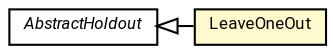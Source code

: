 #!/usr/local/bin/dot
#
# Class diagram 
# Generated by UMLGraph version R5_7_2-60-g0e99a6 (http://www.spinellis.gr/umlgraph/)
#

digraph G {
	graph [fontnames="svg"]
	edge [fontname="Roboto",fontsize=7,labelfontname="Roboto",labelfontsize=7,color="black"];
	node [fontname="Roboto",fontcolor="black",fontsize=8,shape=plaintext,margin=0,width=0,height=0];
	nodesep=0.15;
	ranksep=0.25;
	rankdir=LR;
	// de.lmu.ifi.dbs.elki.evaluation.classification.holdout.LeaveOneOut
	c6253710 [label=<<table title="de.lmu.ifi.dbs.elki.evaluation.classification.holdout.LeaveOneOut" border="0" cellborder="1" cellspacing="0" cellpadding="2" bgcolor="lemonChiffon" href="LeaveOneOut.html" target="_parent">
		<tr><td><table border="0" cellspacing="0" cellpadding="1">
		<tr><td align="center" balign="center"> <font face="Roboto">LeaveOneOut</font> </td></tr>
		</table></td></tr>
		</table>>, URL="LeaveOneOut.html"];
	// de.lmu.ifi.dbs.elki.evaluation.classification.holdout.AbstractHoldout
	c6253718 [label=<<table title="de.lmu.ifi.dbs.elki.evaluation.classification.holdout.AbstractHoldout" border="0" cellborder="1" cellspacing="0" cellpadding="2" href="AbstractHoldout.html" target="_parent">
		<tr><td><table border="0" cellspacing="0" cellpadding="1">
		<tr><td align="center" balign="center"> <font face="Roboto"><i>AbstractHoldout</i></font> </td></tr>
		</table></td></tr>
		</table>>, URL="AbstractHoldout.html"];
	// de.lmu.ifi.dbs.elki.evaluation.classification.holdout.LeaveOneOut extends de.lmu.ifi.dbs.elki.evaluation.classification.holdout.AbstractHoldout
	c6253718 -> c6253710 [arrowtail=empty,dir=back,weight=10];
}

